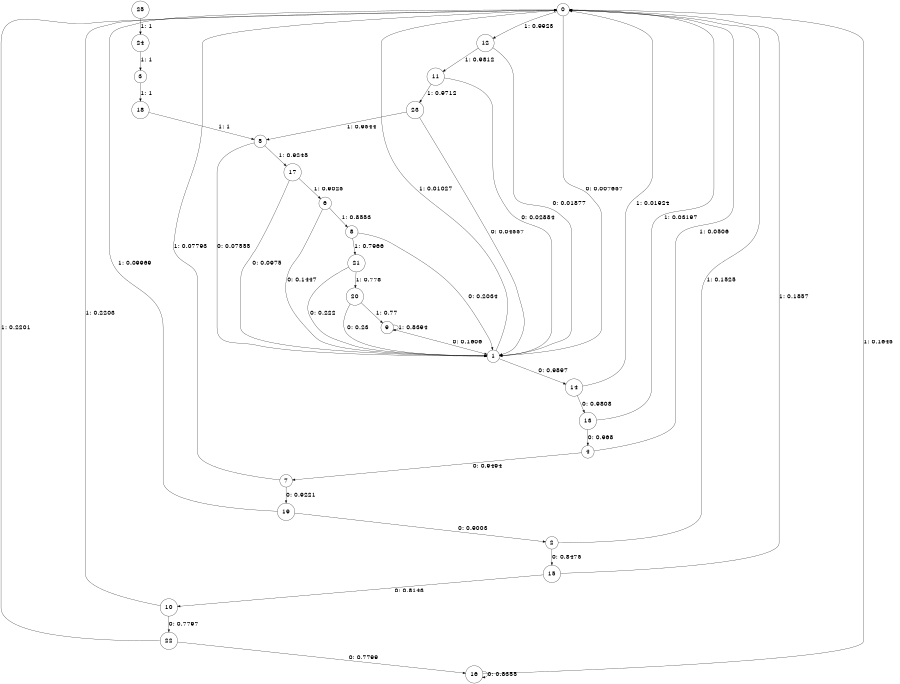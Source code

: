digraph "ch3_random_source_L12" {
size = "6,8.5";
ratio = "fill";
node [shape = circle];
node [fontsize = 24];
edge [fontsize = 24];
0 -> 1 [label = "0: 0.007657  "];
0 -> 12 [label = "1: 0.9923   "];
1 -> 14 [label = "0: 0.9897   "];
1 -> 0 [label = "1: 0.01027  "];
2 -> 15 [label = "0: 0.8475   "];
2 -> 0 [label = "1: 0.1525   "];
3 -> 18 [label = "1: 1        "];
4 -> 7 [label = "0: 0.9494   "];
4 -> 0 [label = "1: 0.0506   "];
5 -> 1 [label = "0: 0.07555  "];
5 -> 17 [label = "1: 0.9245   "];
6 -> 1 [label = "0: 0.1447   "];
6 -> 8 [label = "1: 0.8553   "];
7 -> 19 [label = "0: 0.9221   "];
7 -> 0 [label = "1: 0.07793  "];
8 -> 1 [label = "0: 0.2034   "];
8 -> 21 [label = "1: 0.7966   "];
9 -> 1 [label = "0: 0.1606   "];
9 -> 9 [label = "1: 0.8394   "];
10 -> 22 [label = "0: 0.7797   "];
10 -> 0 [label = "1: 0.2203   "];
11 -> 1 [label = "0: 0.02884  "];
11 -> 23 [label = "1: 0.9712   "];
12 -> 1 [label = "0: 0.01877  "];
12 -> 11 [label = "1: 0.9812   "];
13 -> 4 [label = "0: 0.968    "];
13 -> 0 [label = "1: 0.03197  "];
14 -> 13 [label = "0: 0.9808   "];
14 -> 0 [label = "1: 0.01924  "];
15 -> 10 [label = "0: 0.8143   "];
15 -> 0 [label = "1: 0.1857   "];
16 -> 16 [label = "0: 0.8355   "];
16 -> 0 [label = "1: 0.1645   "];
17 -> 1 [label = "0: 0.0975   "];
17 -> 6 [label = "1: 0.9025   "];
18 -> 5 [label = "1: 1        "];
19 -> 2 [label = "0: 0.9003   "];
19 -> 0 [label = "1: 0.09969  "];
20 -> 1 [label = "0: 0.23     "];
20 -> 9 [label = "1: 0.77     "];
21 -> 1 [label = "0: 0.222    "];
21 -> 20 [label = "1: 0.778    "];
22 -> 16 [label = "0: 0.7799   "];
22 -> 0 [label = "1: 0.2201   "];
23 -> 1 [label = "0: 0.04557  "];
23 -> 5 [label = "1: 0.9544   "];
24 -> 3 [label = "1: 1        "];
25 -> 24 [label = "1: 1        "];
}